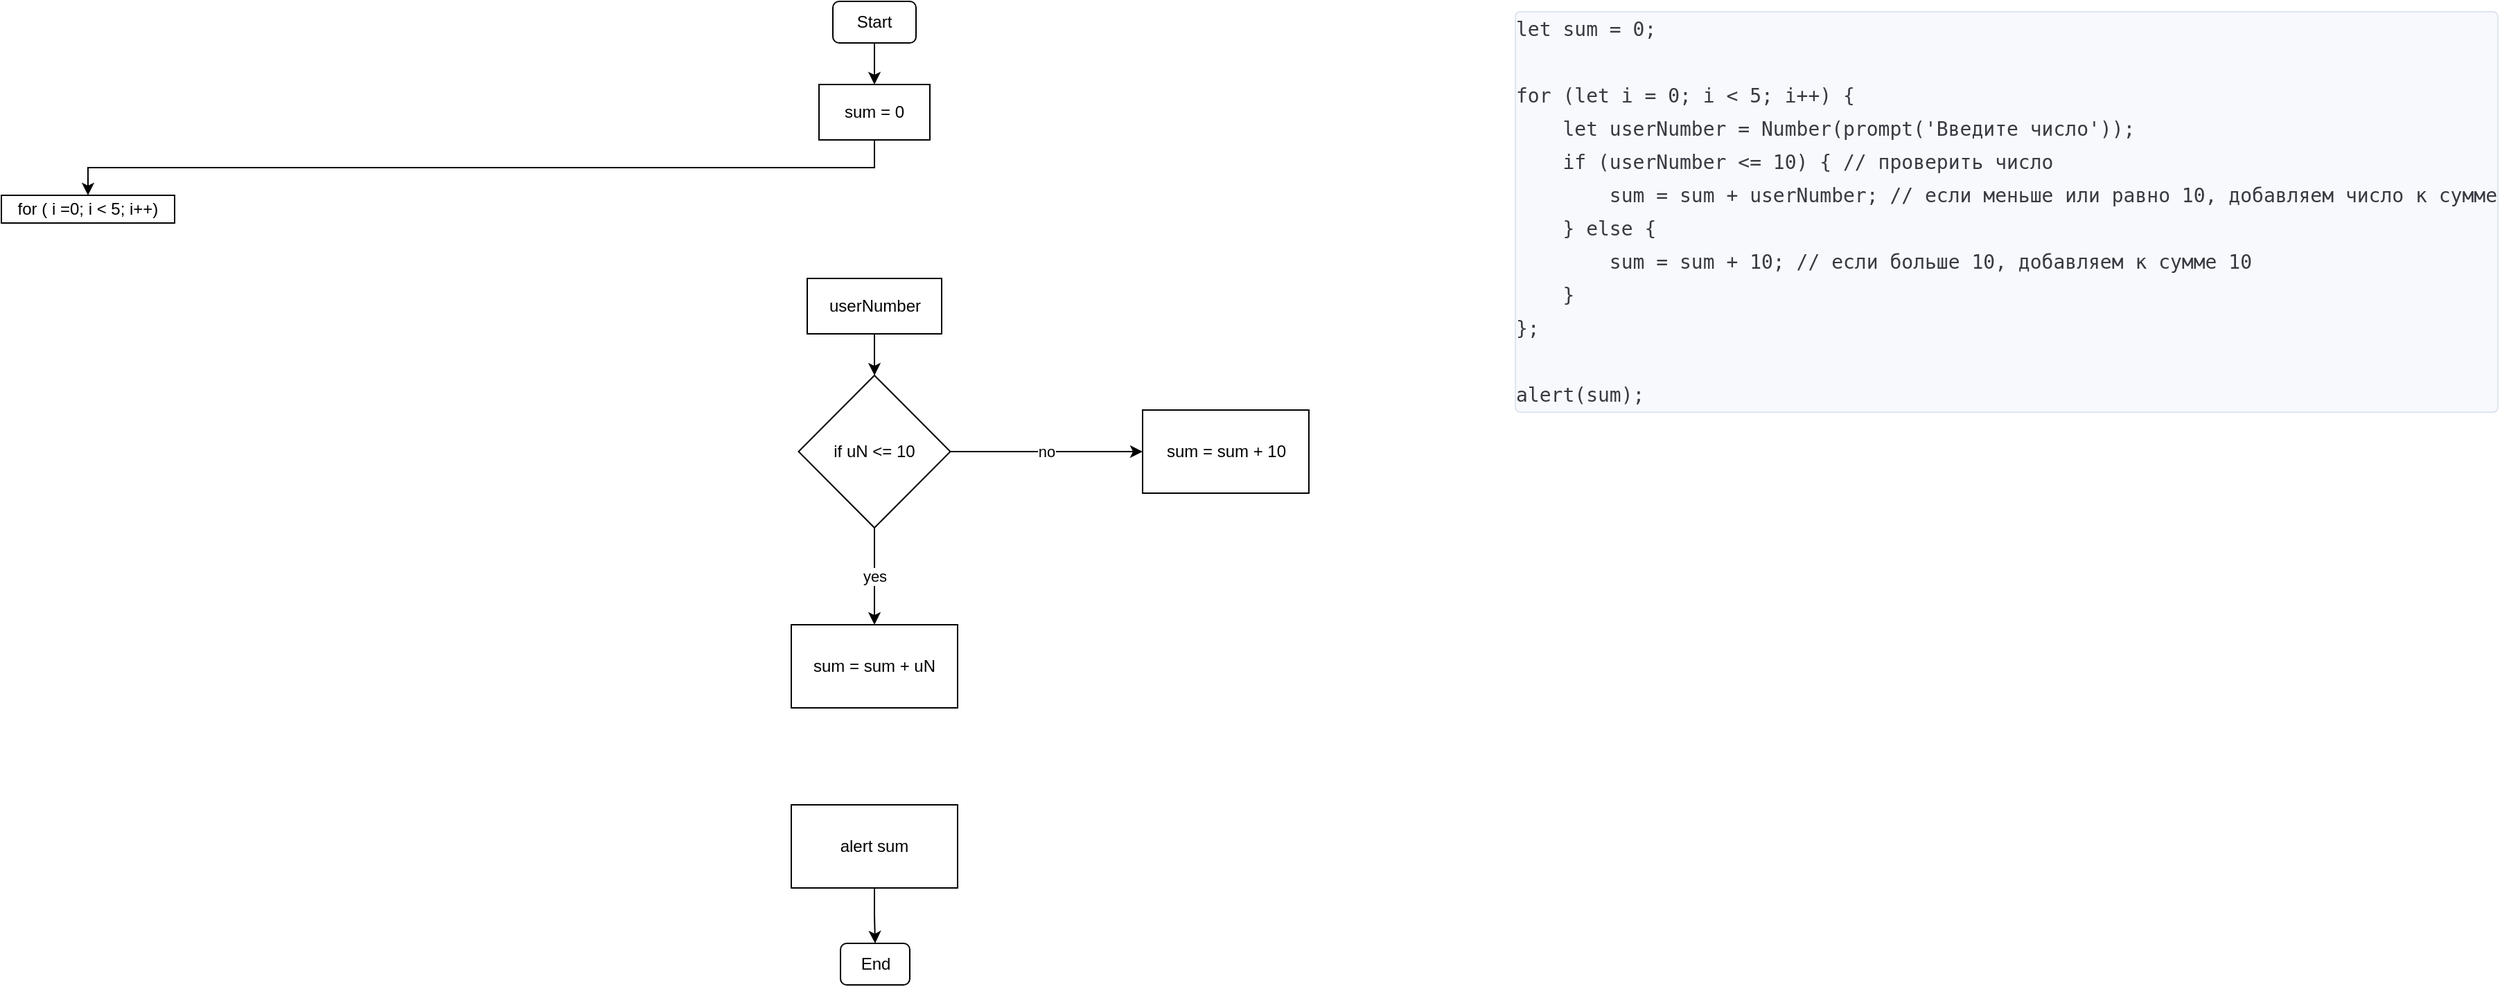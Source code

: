 <mxfile version="14.4.3" type="github">
  <diagram id="yQqCYCDdkkB_3KXsaII1" name="Page-1">
    <mxGraphModel dx="2249" dy="762" grid="1" gridSize="10" guides="1" tooltips="1" connect="1" arrows="1" fold="1" page="1" pageScale="1" pageWidth="827" pageHeight="1169" math="0" shadow="0">
      <root>
        <mxCell id="0" />
        <mxCell id="1" parent="0" />
        <mxCell id="V4f7WvqL1HjVbhUR88Fa-1" value="&lt;pre class=&quot;plaintext code-block code-block_theme_light&quot; style=&quot;position: relative ; display: block ; overflow-x: auto ; box-sizing: inherit ; border: 1px solid rgb(223 , 229 , 238) ; border-radius: 4px ; color: rgb(56 , 58 , 66) ; background: rgb(247 , 249 , 252) ; margin: 0 ; font-size: 18px ; font-style: normal ; font-weight: 400 ; letter-spacing: normal ; text-indent: 0px ; text-transform: none ; word-spacing: 0px&quot;&gt;&lt;code class=&quot;code-block__code plaintext&quot; style=&quot;word-break: break-word; font-size: 14px; line-height: 24px; box-sizing: inherit; background: none; padding: 0px;&quot;&gt;let sum = 0;&#xa;&#xa;for (let i = 0; i &amp;lt; 5; i++) {&#xa;    let userNumber = Number(prompt(&#39;Введите число&#39;));&#xa;    if (userNumber &amp;lt;= 10) { // проверить число&#xa;        sum = sum + userNumber; // если меньше или равно 10, добавляем число к сумме&#xa;    } else {&#xa;        sum = sum + 10; // если больше 10, добавляем к сумме 10&#xa;    }&#xa;};&#xa;&#xa;alert(sum);&lt;/code&gt;&lt;/pre&gt;" style="text;whiteSpace=wrap;html=1;" vertex="1" parent="1">
          <mxGeometry x="560" y="40" width="650" height="350" as="geometry" />
        </mxCell>
        <mxCell id="V4f7WvqL1HjVbhUR88Fa-5" style="edgeStyle=orthogonalEdgeStyle;rounded=0;orthogonalLoop=1;jettySize=auto;html=1;exitX=0.5;exitY=1;exitDx=0;exitDy=0;entryX=0.5;entryY=0;entryDx=0;entryDy=0;" edge="1" parent="1" source="V4f7WvqL1HjVbhUR88Fa-3" target="V4f7WvqL1HjVbhUR88Fa-4">
          <mxGeometry relative="1" as="geometry" />
        </mxCell>
        <mxCell id="V4f7WvqL1HjVbhUR88Fa-3" value="Start" style="rounded=1;whiteSpace=wrap;html=1;" vertex="1" parent="1">
          <mxGeometry x="70" y="40" width="60" height="30" as="geometry" />
        </mxCell>
        <mxCell id="V4f7WvqL1HjVbhUR88Fa-7" style="edgeStyle=orthogonalEdgeStyle;rounded=0;orthogonalLoop=1;jettySize=auto;html=1;exitX=0.5;exitY=1;exitDx=0;exitDy=0;entryX=0.5;entryY=0;entryDx=0;entryDy=0;" edge="1" parent="1" source="V4f7WvqL1HjVbhUR88Fa-4" target="V4f7WvqL1HjVbhUR88Fa-6">
          <mxGeometry relative="1" as="geometry" />
        </mxCell>
        <mxCell id="V4f7WvqL1HjVbhUR88Fa-4" value="sum = 0" style="rounded=0;whiteSpace=wrap;html=1;" vertex="1" parent="1">
          <mxGeometry x="60" y="100" width="80" height="40" as="geometry" />
        </mxCell>
        <mxCell id="V4f7WvqL1HjVbhUR88Fa-6" value="for ( i =0; i &amp;lt; 5; i++)" style="rounded=0;whiteSpace=wrap;html=1;" vertex="1" parent="1">
          <mxGeometry x="-530" y="180" width="125" height="20" as="geometry" />
        </mxCell>
        <mxCell id="V4f7WvqL1HjVbhUR88Fa-12" style="edgeStyle=orthogonalEdgeStyle;rounded=0;orthogonalLoop=1;jettySize=auto;html=1;exitX=0.5;exitY=1;exitDx=0;exitDy=0;" edge="1" parent="1" source="V4f7WvqL1HjVbhUR88Fa-10" target="V4f7WvqL1HjVbhUR88Fa-11">
          <mxGeometry relative="1" as="geometry" />
        </mxCell>
        <mxCell id="V4f7WvqL1HjVbhUR88Fa-10" value="userNumber" style="rounded=0;whiteSpace=wrap;html=1;" vertex="1" parent="1">
          <mxGeometry x="51.5" y="240" width="97" height="40" as="geometry" />
        </mxCell>
        <mxCell id="V4f7WvqL1HjVbhUR88Fa-14" value="yes" style="edgeStyle=orthogonalEdgeStyle;rounded=0;orthogonalLoop=1;jettySize=auto;html=1;exitX=0.5;exitY=1;exitDx=0;exitDy=0;" edge="1" parent="1" source="V4f7WvqL1HjVbhUR88Fa-11" target="V4f7WvqL1HjVbhUR88Fa-15">
          <mxGeometry relative="1" as="geometry">
            <mxPoint x="100" y="480" as="targetPoint" />
          </mxGeometry>
        </mxCell>
        <mxCell id="V4f7WvqL1HjVbhUR88Fa-21" value="no" style="edgeStyle=orthogonalEdgeStyle;rounded=0;orthogonalLoop=1;jettySize=auto;html=1;exitX=1;exitY=0.5;exitDx=0;exitDy=0;" edge="1" parent="1" source="V4f7WvqL1HjVbhUR88Fa-11" target="V4f7WvqL1HjVbhUR88Fa-20">
          <mxGeometry relative="1" as="geometry" />
        </mxCell>
        <mxCell id="V4f7WvqL1HjVbhUR88Fa-11" value="if uN &amp;lt;= 10" style="rhombus;whiteSpace=wrap;html=1;" vertex="1" parent="1">
          <mxGeometry x="45.25" y="310" width="109.5" height="110" as="geometry" />
        </mxCell>
        <mxCell id="V4f7WvqL1HjVbhUR88Fa-15" value="sum = sum + uN" style="rounded=0;whiteSpace=wrap;html=1;" vertex="1" parent="1">
          <mxGeometry x="40" y="490" width="120" height="60" as="geometry" />
        </mxCell>
        <mxCell id="V4f7WvqL1HjVbhUR88Fa-19" style="edgeStyle=orthogonalEdgeStyle;rounded=0;orthogonalLoop=1;jettySize=auto;html=1;exitX=0.5;exitY=1;exitDx=0;exitDy=0;entryX=0.5;entryY=0;entryDx=0;entryDy=0;" edge="1" parent="1" source="V4f7WvqL1HjVbhUR88Fa-17" target="V4f7WvqL1HjVbhUR88Fa-18">
          <mxGeometry relative="1" as="geometry" />
        </mxCell>
        <mxCell id="V4f7WvqL1HjVbhUR88Fa-17" value="alert sum" style="rounded=0;whiteSpace=wrap;html=1;" vertex="1" parent="1">
          <mxGeometry x="40" y="620" width="120" height="60" as="geometry" />
        </mxCell>
        <mxCell id="V4f7WvqL1HjVbhUR88Fa-18" value="End" style="rounded=1;whiteSpace=wrap;html=1;" vertex="1" parent="1">
          <mxGeometry x="75.5" y="720" width="50" height="30" as="geometry" />
        </mxCell>
        <mxCell id="V4f7WvqL1HjVbhUR88Fa-20" value="sum = sum + 10" style="rounded=0;whiteSpace=wrap;html=1;" vertex="1" parent="1">
          <mxGeometry x="293.5" y="335" width="120" height="60" as="geometry" />
        </mxCell>
      </root>
    </mxGraphModel>
  </diagram>
</mxfile>
